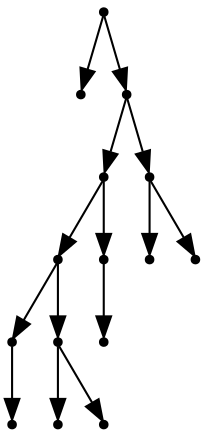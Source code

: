 digraph {
  14 [shape=point];
  0 [shape=point];
  13 [shape=point];
  9 [shape=point];
  6 [shape=point];
  2 [shape=point];
  1 [shape=point];
  5 [shape=point];
  3 [shape=point];
  4 [shape=point];
  8 [shape=point];
  7 [shape=point];
  12 [shape=point];
  10 [shape=point];
  11 [shape=point];
14 -> 0;
14 -> 13;
13 -> 9;
9 -> 6;
6 -> 2;
2 -> 1;
6 -> 5;
5 -> 3;
5 -> 4;
9 -> 8;
8 -> 7;
13 -> 12;
12 -> 10;
12 -> 11;
}
